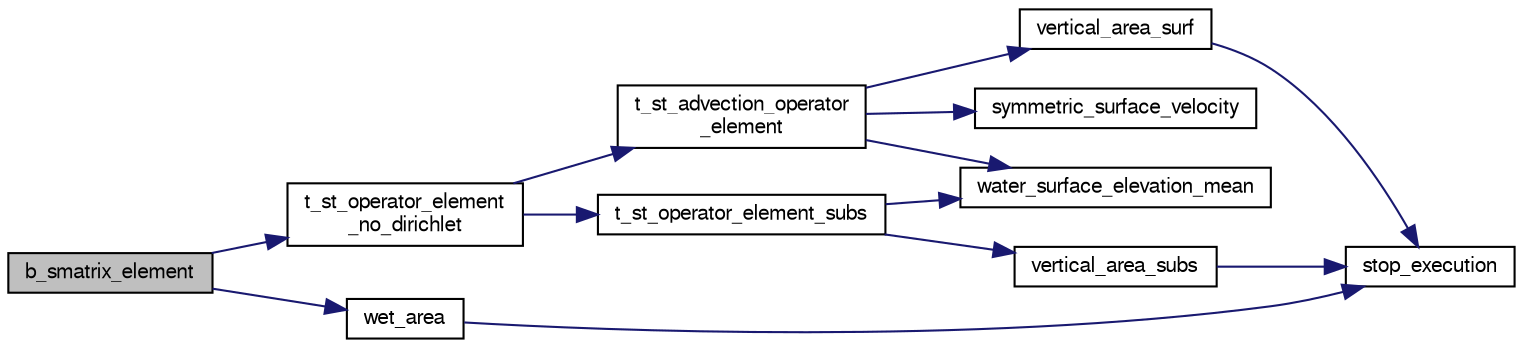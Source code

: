 digraph "b_smatrix_element"
{
  bgcolor="transparent";
  edge [fontname="FreeSans",fontsize="10",labelfontname="FreeSans",labelfontsize="10"];
  node [fontname="FreeSans",fontsize="10",shape=record];
  rankdir="LR";
  Node1 [label="b_smatrix_element",height=0.2,width=0.4,color="black", fillcolor="grey75", style="filled" fontcolor="black"];
  Node1 -> Node2 [color="midnightblue",fontsize="10",style="solid",fontname="FreeSans"];
  Node2 [label="t_st_operator_element\l_no_dirichlet",height=0.2,width=0.4,color="black",URL="$b__solver_8c.html#a5d82757e02d7bf9264f9138193e87832"];
  Node2 -> Node3 [color="midnightblue",fontsize="10",style="solid",fontname="FreeSans"];
  Node3 [label="t_st_advection_operator\l_element",height=0.2,width=0.4,color="black",URL="$b__v__advection_8c.html#a5aeb3dfcddcdffbfeccd32979db2cb49"];
  Node3 -> Node4 [color="midnightblue",fontsize="10",style="solid",fontname="FreeSans"];
  Node4 [label="water_surface_elevation_mean",height=0.2,width=0.4,color="black",URL="$b__solver_8c.html#a91803fd42436b7e4151bbd2e57be7d41"];
  Node3 -> Node5 [color="midnightblue",fontsize="10",style="solid",fontname="FreeSans"];
  Node5 [label="vertical_area_surf",height=0.2,width=0.4,color="black",URL="$b__volumes_8c.html#a03db2e763463748d2af87419e099363c"];
  Node5 -> Node6 [color="midnightblue",fontsize="10",style="solid",fontname="FreeSans"];
  Node6 [label="stop_execution",height=0.2,width=0.4,color="black",URL="$t__utilities_8h.html#aad115bd95a94025215aa780dfcf894aa"];
  Node3 -> Node7 [color="midnightblue",fontsize="10",style="solid",fontname="FreeSans"];
  Node7 [label="symmetric_surface_velocity",height=0.2,width=0.4,color="black",URL="$b__v__advection_8c.html#a90b462038ce0e2e224027de0a94b58d0"];
  Node2 -> Node8 [color="midnightblue",fontsize="10",style="solid",fontname="FreeSans"];
  Node8 [label="t_st_operator_element_subs",height=0.2,width=0.4,color="black",URL="$b__solver_8c.html#aa28812ccdb9aa194c69d311db3b6648e"];
  Node8 -> Node9 [color="midnightblue",fontsize="10",style="solid",fontname="FreeSans"];
  Node9 [label="vertical_area_subs",height=0.2,width=0.4,color="black",URL="$b__volumes_8c.html#aba354cc90060c9d911bd47a7c98170cf"];
  Node9 -> Node6 [color="midnightblue",fontsize="10",style="solid",fontname="FreeSans"];
  Node8 -> Node4 [color="midnightblue",fontsize="10",style="solid",fontname="FreeSans"];
  Node1 -> Node10 [color="midnightblue",fontsize="10",style="solid",fontname="FreeSans"];
  Node10 [label="wet_area",height=0.2,width=0.4,color="black",URL="$b__volumes_8c.html#a7542322fca1abef463947d740d24457e"];
  Node10 -> Node6 [color="midnightblue",fontsize="10",style="solid",fontname="FreeSans"];
}
